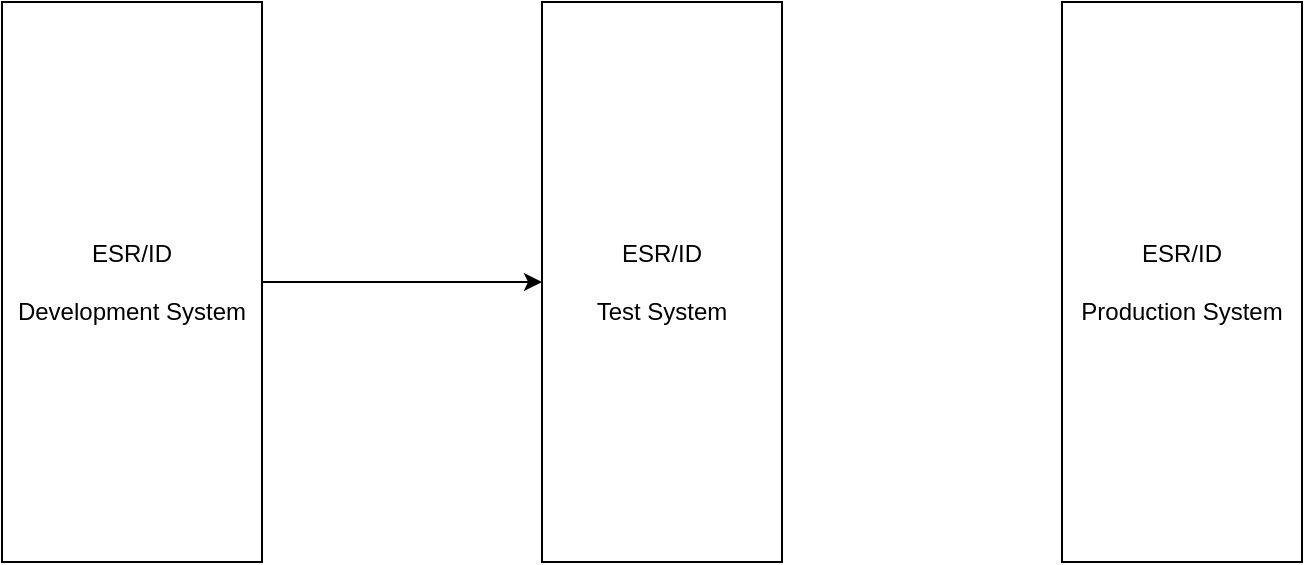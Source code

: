 <mxfile version="24.2.1" type="github">
  <diagram name="Page-1" id="6VO2VrPLk1c468jGjxc4">
    <mxGraphModel dx="875" dy="569" grid="1" gridSize="10" guides="1" tooltips="1" connect="1" arrows="1" fold="1" page="1" pageScale="1" pageWidth="850" pageHeight="1100" math="0" shadow="0">
      <root>
        <mxCell id="0" />
        <mxCell id="1" parent="0" />
        <mxCell id="6OjtRYAJ5GlpUmHmKCSw-7" style="edgeStyle=orthogonalEdgeStyle;rounded=0;orthogonalLoop=1;jettySize=auto;html=1;exitX=1;exitY=0.5;exitDx=0;exitDy=0;entryX=0;entryY=0.5;entryDx=0;entryDy=0;" edge="1" parent="1" source="6OjtRYAJ5GlpUmHmKCSw-3" target="6OjtRYAJ5GlpUmHmKCSw-4">
          <mxGeometry relative="1" as="geometry" />
        </mxCell>
        <mxCell id="6OjtRYAJ5GlpUmHmKCSw-3" value="ESR/ID&lt;div&gt;&lt;br&gt;&lt;/div&gt;&lt;div&gt;Development System&lt;/div&gt;" style="rounded=0;whiteSpace=wrap;html=1;labelPosition=center;verticalLabelPosition=middle;align=center;verticalAlign=middle;" vertex="1" parent="1">
          <mxGeometry x="60" y="160" width="130" height="280" as="geometry" />
        </mxCell>
        <mxCell id="6OjtRYAJ5GlpUmHmKCSw-4" value="ESR/ID&lt;div&gt;&lt;span style=&quot;background-color: initial;&quot;&gt;&lt;br&gt;&lt;/span&gt;&lt;/div&gt;&lt;div&gt;&lt;span style=&quot;background-color: initial;&quot;&gt;Test&amp;nbsp;&lt;/span&gt;&lt;span style=&quot;color: rgba(0, 0, 0, 0); font-family: monospace; font-size: 0px; text-align: start; text-wrap: nowrap; background-color: initial;&quot;&gt;%3CmxGraphModel%3E%3Croot%3E%3CmxCell%20id%3D%220%22%2F%3E%3CmxCell%20id%3D%221%22%20parent%3D%220%22%2F%3E%3CmxCell%20id%3D%222%22%20value%3D%22ESR%2FID%26lt%3Bdiv%26gt%3B%26lt%3Bbr%26gt%3B%26lt%3B%2Fdiv%26gt%3B%26lt%3Bdiv%26gt%3BDevelopment%20System%26lt%3B%2Fdiv%26gt%3B%22%20style%3D%22rounded%3D0%3BwhiteSpace%3Dwrap%3Bhtml%3D1%3B%22%20vertex%3D%221%22%20parent%3D%221%22%3E%3CmxGeometry%20x%3D%2260%22%20y%3D%22190%22%20width%3D%22120%22%20height%3D%22230%22%20as%3D%22geometry%22%2F%3E%3C%2FmxCell%3E%3C%2Froot%3E%3C%2FmxGraphModel%3E&lt;/span&gt;&lt;span style=&quot;background-color: initial;&quot;&gt;System&lt;/span&gt;&lt;/div&gt;" style="rounded=0;whiteSpace=wrap;html=1;" vertex="1" parent="1">
          <mxGeometry x="330" y="160" width="120" height="280" as="geometry" />
        </mxCell>
        <mxCell id="6OjtRYAJ5GlpUmHmKCSw-5" value="ESR/ID&lt;div&gt;&lt;span style=&quot;background-color: initial;&quot;&gt;&lt;br&gt;&lt;/span&gt;&lt;/div&gt;&lt;div&gt;&lt;span style=&quot;background-color: initial;&quot;&gt;Production&amp;nbsp;&lt;/span&gt;&lt;span style=&quot;color: rgba(0, 0, 0, 0); font-family: monospace; font-size: 0px; text-align: start; text-wrap: nowrap; background-color: initial;&quot;&gt;%3CmxGraphModel%3E%3Croot%3E%3CmxCell%20id%3D%220%22%2F%3E%3CmxCell%20id%3D%221%22%20parent%3D%220%22%2F%3E%3CmxCell%20id%3D%222%22%20value%3D%22ESR%2FID%26lt%3Bdiv%26gt%3B%26lt%3Bbr%26gt%3B%26lt%3B%2Fdiv%26gt%3B%26lt%3Bdiv%26gt%3BDevelopment%20System%26lt%3B%2Fdiv%26gt%3B%22%20style%3D%22rounded%3D0%3BwhiteSpace%3Dwrap%3Bhtml%3D1%3B%22%20vertex%3D%221%22%20parent%3D%221%22%3E%3CmxGeometry%20x%3D%2260%22%20y%3D%22190%22%20width%3D%22120%22%20height%3D%22230%22%20as%3D%22geometry%22%2F%3E%3C%2FmxCell%3E%3C%2Froot%3E%3C%2FmxGraphModel%3E&lt;/span&gt;&lt;span style=&quot;background-color: initial;&quot;&gt;System&lt;/span&gt;&lt;/div&gt;" style="rounded=0;whiteSpace=wrap;html=1;" vertex="1" parent="1">
          <mxGeometry x="590" y="160" width="120" height="280" as="geometry" />
        </mxCell>
      </root>
    </mxGraphModel>
  </diagram>
</mxfile>
